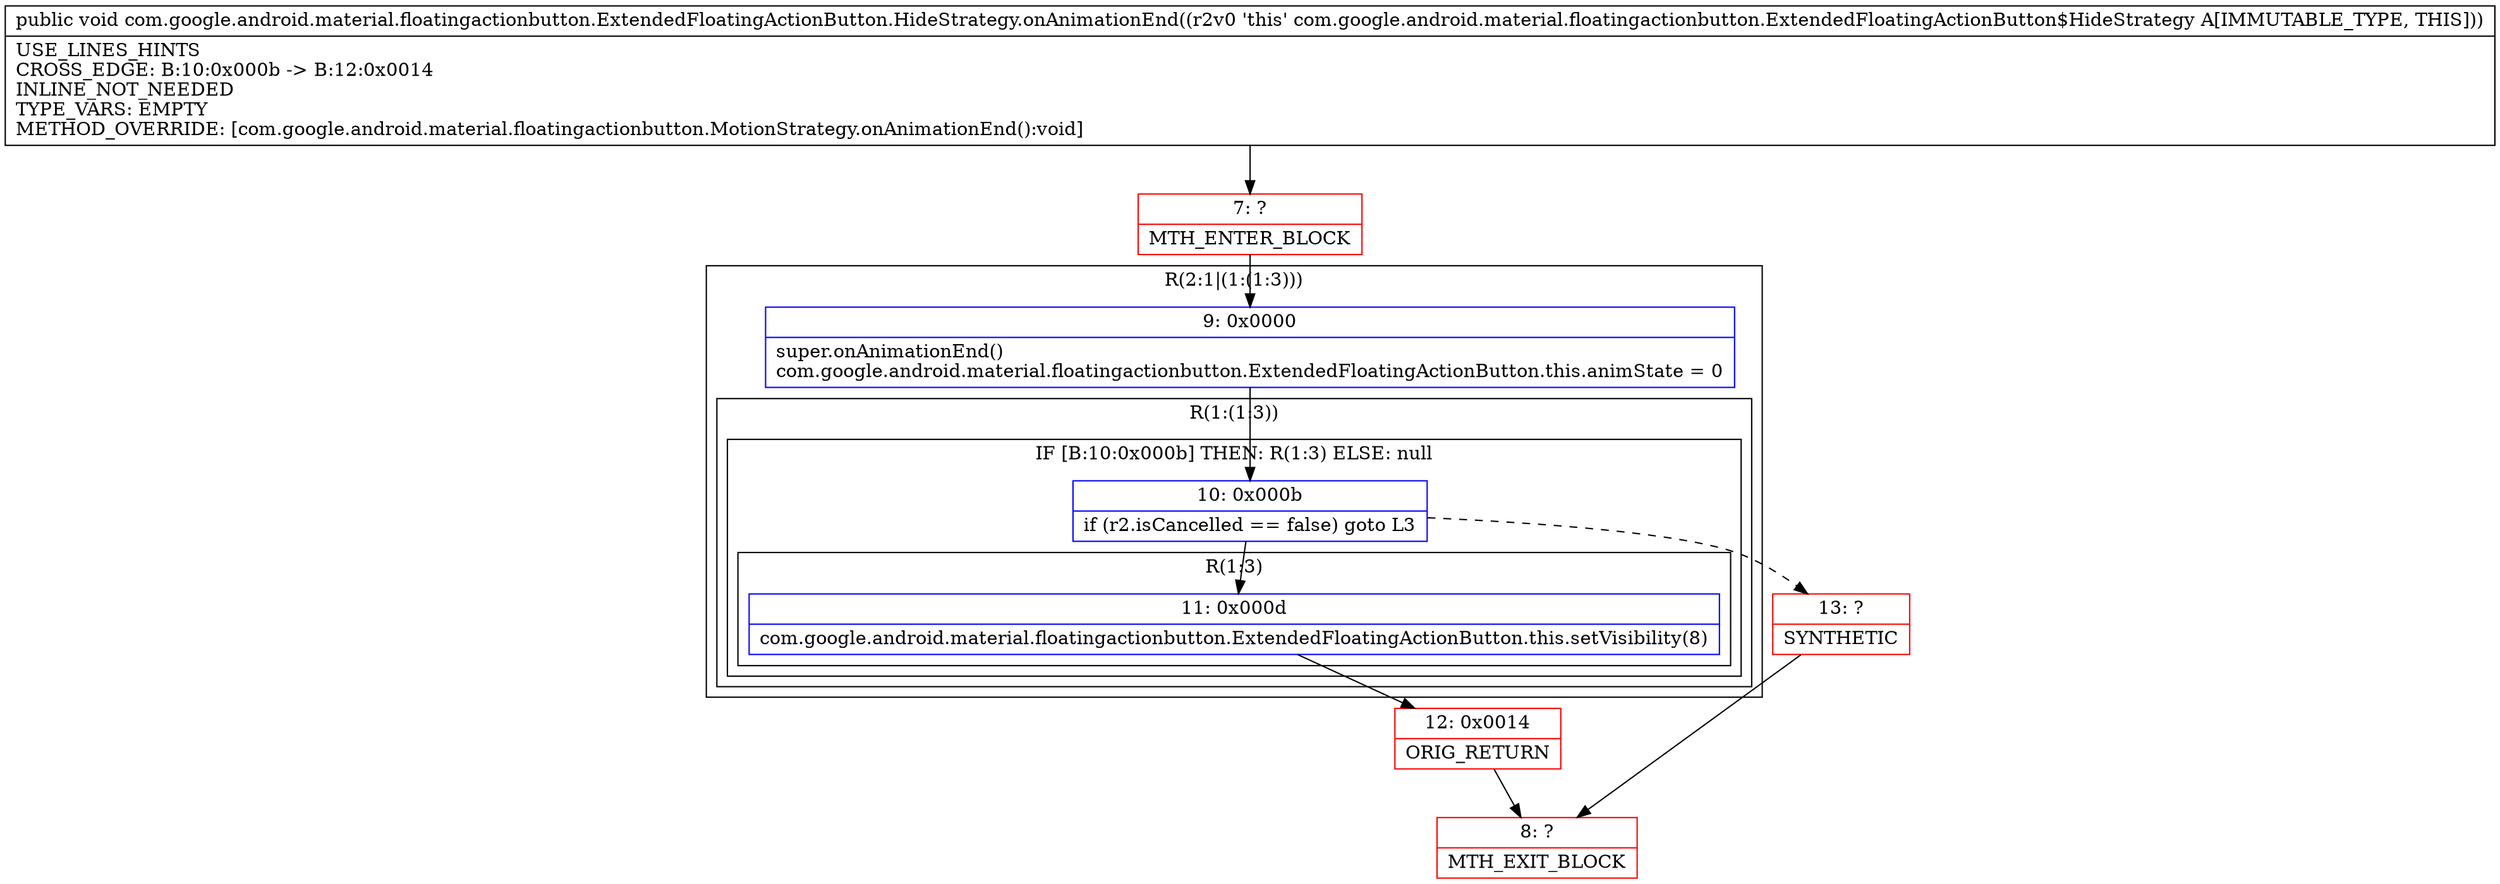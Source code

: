 digraph "CFG forcom.google.android.material.floatingactionbutton.ExtendedFloatingActionButton.HideStrategy.onAnimationEnd()V" {
subgraph cluster_Region_293687341 {
label = "R(2:1|(1:(1:3)))";
node [shape=record,color=blue];
Node_9 [shape=record,label="{9\:\ 0x0000|super.onAnimationEnd()\lcom.google.android.material.floatingactionbutton.ExtendedFloatingActionButton.this.animState = 0\l}"];
subgraph cluster_Region_247114730 {
label = "R(1:(1:3))";
node [shape=record,color=blue];
subgraph cluster_IfRegion_504313633 {
label = "IF [B:10:0x000b] THEN: R(1:3) ELSE: null";
node [shape=record,color=blue];
Node_10 [shape=record,label="{10\:\ 0x000b|if (r2.isCancelled == false) goto L3\l}"];
subgraph cluster_Region_822906106 {
label = "R(1:3)";
node [shape=record,color=blue];
Node_11 [shape=record,label="{11\:\ 0x000d|com.google.android.material.floatingactionbutton.ExtendedFloatingActionButton.this.setVisibility(8)\l}"];
}
}
}
}
Node_7 [shape=record,color=red,label="{7\:\ ?|MTH_ENTER_BLOCK\l}"];
Node_12 [shape=record,color=red,label="{12\:\ 0x0014|ORIG_RETURN\l}"];
Node_8 [shape=record,color=red,label="{8\:\ ?|MTH_EXIT_BLOCK\l}"];
Node_13 [shape=record,color=red,label="{13\:\ ?|SYNTHETIC\l}"];
MethodNode[shape=record,label="{public void com.google.android.material.floatingactionbutton.ExtendedFloatingActionButton.HideStrategy.onAnimationEnd((r2v0 'this' com.google.android.material.floatingactionbutton.ExtendedFloatingActionButton$HideStrategy A[IMMUTABLE_TYPE, THIS]))  | USE_LINES_HINTS\lCROSS_EDGE: B:10:0x000b \-\> B:12:0x0014\lINLINE_NOT_NEEDED\lTYPE_VARS: EMPTY\lMETHOD_OVERRIDE: [com.google.android.material.floatingactionbutton.MotionStrategy.onAnimationEnd():void]\l}"];
MethodNode -> Node_7;Node_9 -> Node_10;
Node_10 -> Node_11;
Node_10 -> Node_13[style=dashed];
Node_11 -> Node_12;
Node_7 -> Node_9;
Node_12 -> Node_8;
Node_13 -> Node_8;
}

